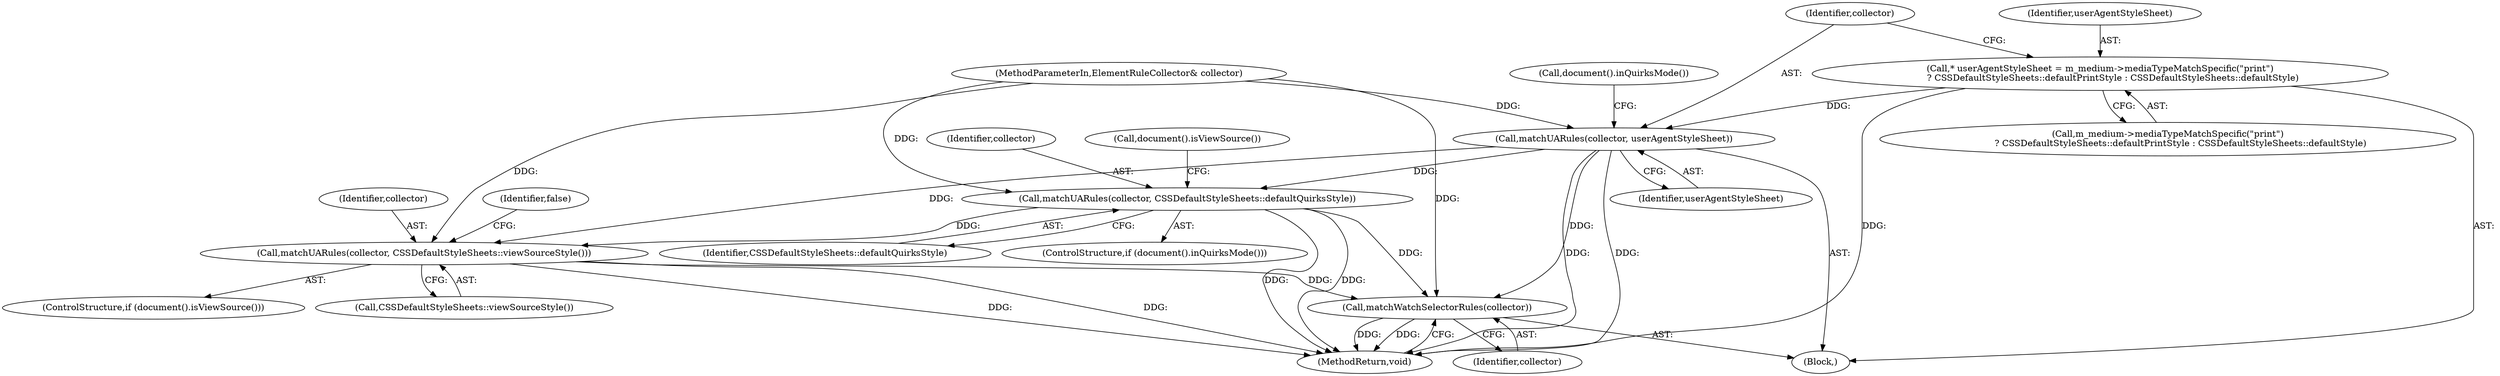 digraph "0_Chrome_4d17163f4b66be517dc49019a029e5ddbd45078c_6@pointer" {
"1000106" [label="(Call,* userAgentStyleSheet = m_medium->mediaTypeMatchSpecific(\"print\")\n         ? CSSDefaultStyleSheets::defaultPrintStyle : CSSDefaultStyleSheets::defaultStyle)"];
"1000113" [label="(Call,matchUARules(collector, userAgentStyleSheet))"];
"1000118" [label="(Call,matchUARules(collector, CSSDefaultStyleSheets::defaultQuirksStyle))"];
"1000123" [label="(Call,matchUARules(collector, CSSDefaultStyleSheets::viewSourceStyle()))"];
"1000128" [label="(Call,matchWatchSelectorRules(collector))"];
"1000119" [label="(Identifier,collector)"];
"1000129" [label="(Identifier,collector)"];
"1000128" [label="(Call,matchWatchSelectorRules(collector))"];
"1000116" [label="(ControlStructure,if (document().inQuirksMode()))"];
"1000115" [label="(Identifier,userAgentStyleSheet)"];
"1000127" [label="(Identifier,false)"];
"1000122" [label="(Call,document().isViewSource())"];
"1000130" [label="(MethodReturn,void)"];
"1000108" [label="(Call,m_medium->mediaTypeMatchSpecific(\"print\")\n         ? CSSDefaultStyleSheets::defaultPrintStyle : CSSDefaultStyleSheets::defaultStyle)"];
"1000107" [label="(Identifier,userAgentStyleSheet)"];
"1000125" [label="(Call,CSSDefaultStyleSheets::viewSourceStyle())"];
"1000121" [label="(ControlStructure,if (document().isViewSource()))"];
"1000102" [label="(Block,)"];
"1000113" [label="(Call,matchUARules(collector, userAgentStyleSheet))"];
"1000114" [label="(Identifier,collector)"];
"1000101" [label="(MethodParameterIn,ElementRuleCollector& collector)"];
"1000120" [label="(Identifier,CSSDefaultStyleSheets::defaultQuirksStyle)"];
"1000106" [label="(Call,* userAgentStyleSheet = m_medium->mediaTypeMatchSpecific(\"print\")\n         ? CSSDefaultStyleSheets::defaultPrintStyle : CSSDefaultStyleSheets::defaultStyle)"];
"1000118" [label="(Call,matchUARules(collector, CSSDefaultStyleSheets::defaultQuirksStyle))"];
"1000123" [label="(Call,matchUARules(collector, CSSDefaultStyleSheets::viewSourceStyle()))"];
"1000124" [label="(Identifier,collector)"];
"1000117" [label="(Call,document().inQuirksMode())"];
"1000106" -> "1000102"  [label="AST: "];
"1000106" -> "1000108"  [label="CFG: "];
"1000107" -> "1000106"  [label="AST: "];
"1000108" -> "1000106"  [label="AST: "];
"1000114" -> "1000106"  [label="CFG: "];
"1000106" -> "1000130"  [label="DDG: "];
"1000106" -> "1000113"  [label="DDG: "];
"1000113" -> "1000102"  [label="AST: "];
"1000113" -> "1000115"  [label="CFG: "];
"1000114" -> "1000113"  [label="AST: "];
"1000115" -> "1000113"  [label="AST: "];
"1000117" -> "1000113"  [label="CFG: "];
"1000113" -> "1000130"  [label="DDG: "];
"1000113" -> "1000130"  [label="DDG: "];
"1000101" -> "1000113"  [label="DDG: "];
"1000113" -> "1000118"  [label="DDG: "];
"1000113" -> "1000123"  [label="DDG: "];
"1000113" -> "1000128"  [label="DDG: "];
"1000118" -> "1000116"  [label="AST: "];
"1000118" -> "1000120"  [label="CFG: "];
"1000119" -> "1000118"  [label="AST: "];
"1000120" -> "1000118"  [label="AST: "];
"1000122" -> "1000118"  [label="CFG: "];
"1000118" -> "1000130"  [label="DDG: "];
"1000118" -> "1000130"  [label="DDG: "];
"1000101" -> "1000118"  [label="DDG: "];
"1000118" -> "1000123"  [label="DDG: "];
"1000118" -> "1000128"  [label="DDG: "];
"1000123" -> "1000121"  [label="AST: "];
"1000123" -> "1000125"  [label="CFG: "];
"1000124" -> "1000123"  [label="AST: "];
"1000125" -> "1000123"  [label="AST: "];
"1000127" -> "1000123"  [label="CFG: "];
"1000123" -> "1000130"  [label="DDG: "];
"1000123" -> "1000130"  [label="DDG: "];
"1000101" -> "1000123"  [label="DDG: "];
"1000123" -> "1000128"  [label="DDG: "];
"1000128" -> "1000102"  [label="AST: "];
"1000128" -> "1000129"  [label="CFG: "];
"1000129" -> "1000128"  [label="AST: "];
"1000130" -> "1000128"  [label="CFG: "];
"1000128" -> "1000130"  [label="DDG: "];
"1000128" -> "1000130"  [label="DDG: "];
"1000101" -> "1000128"  [label="DDG: "];
}
